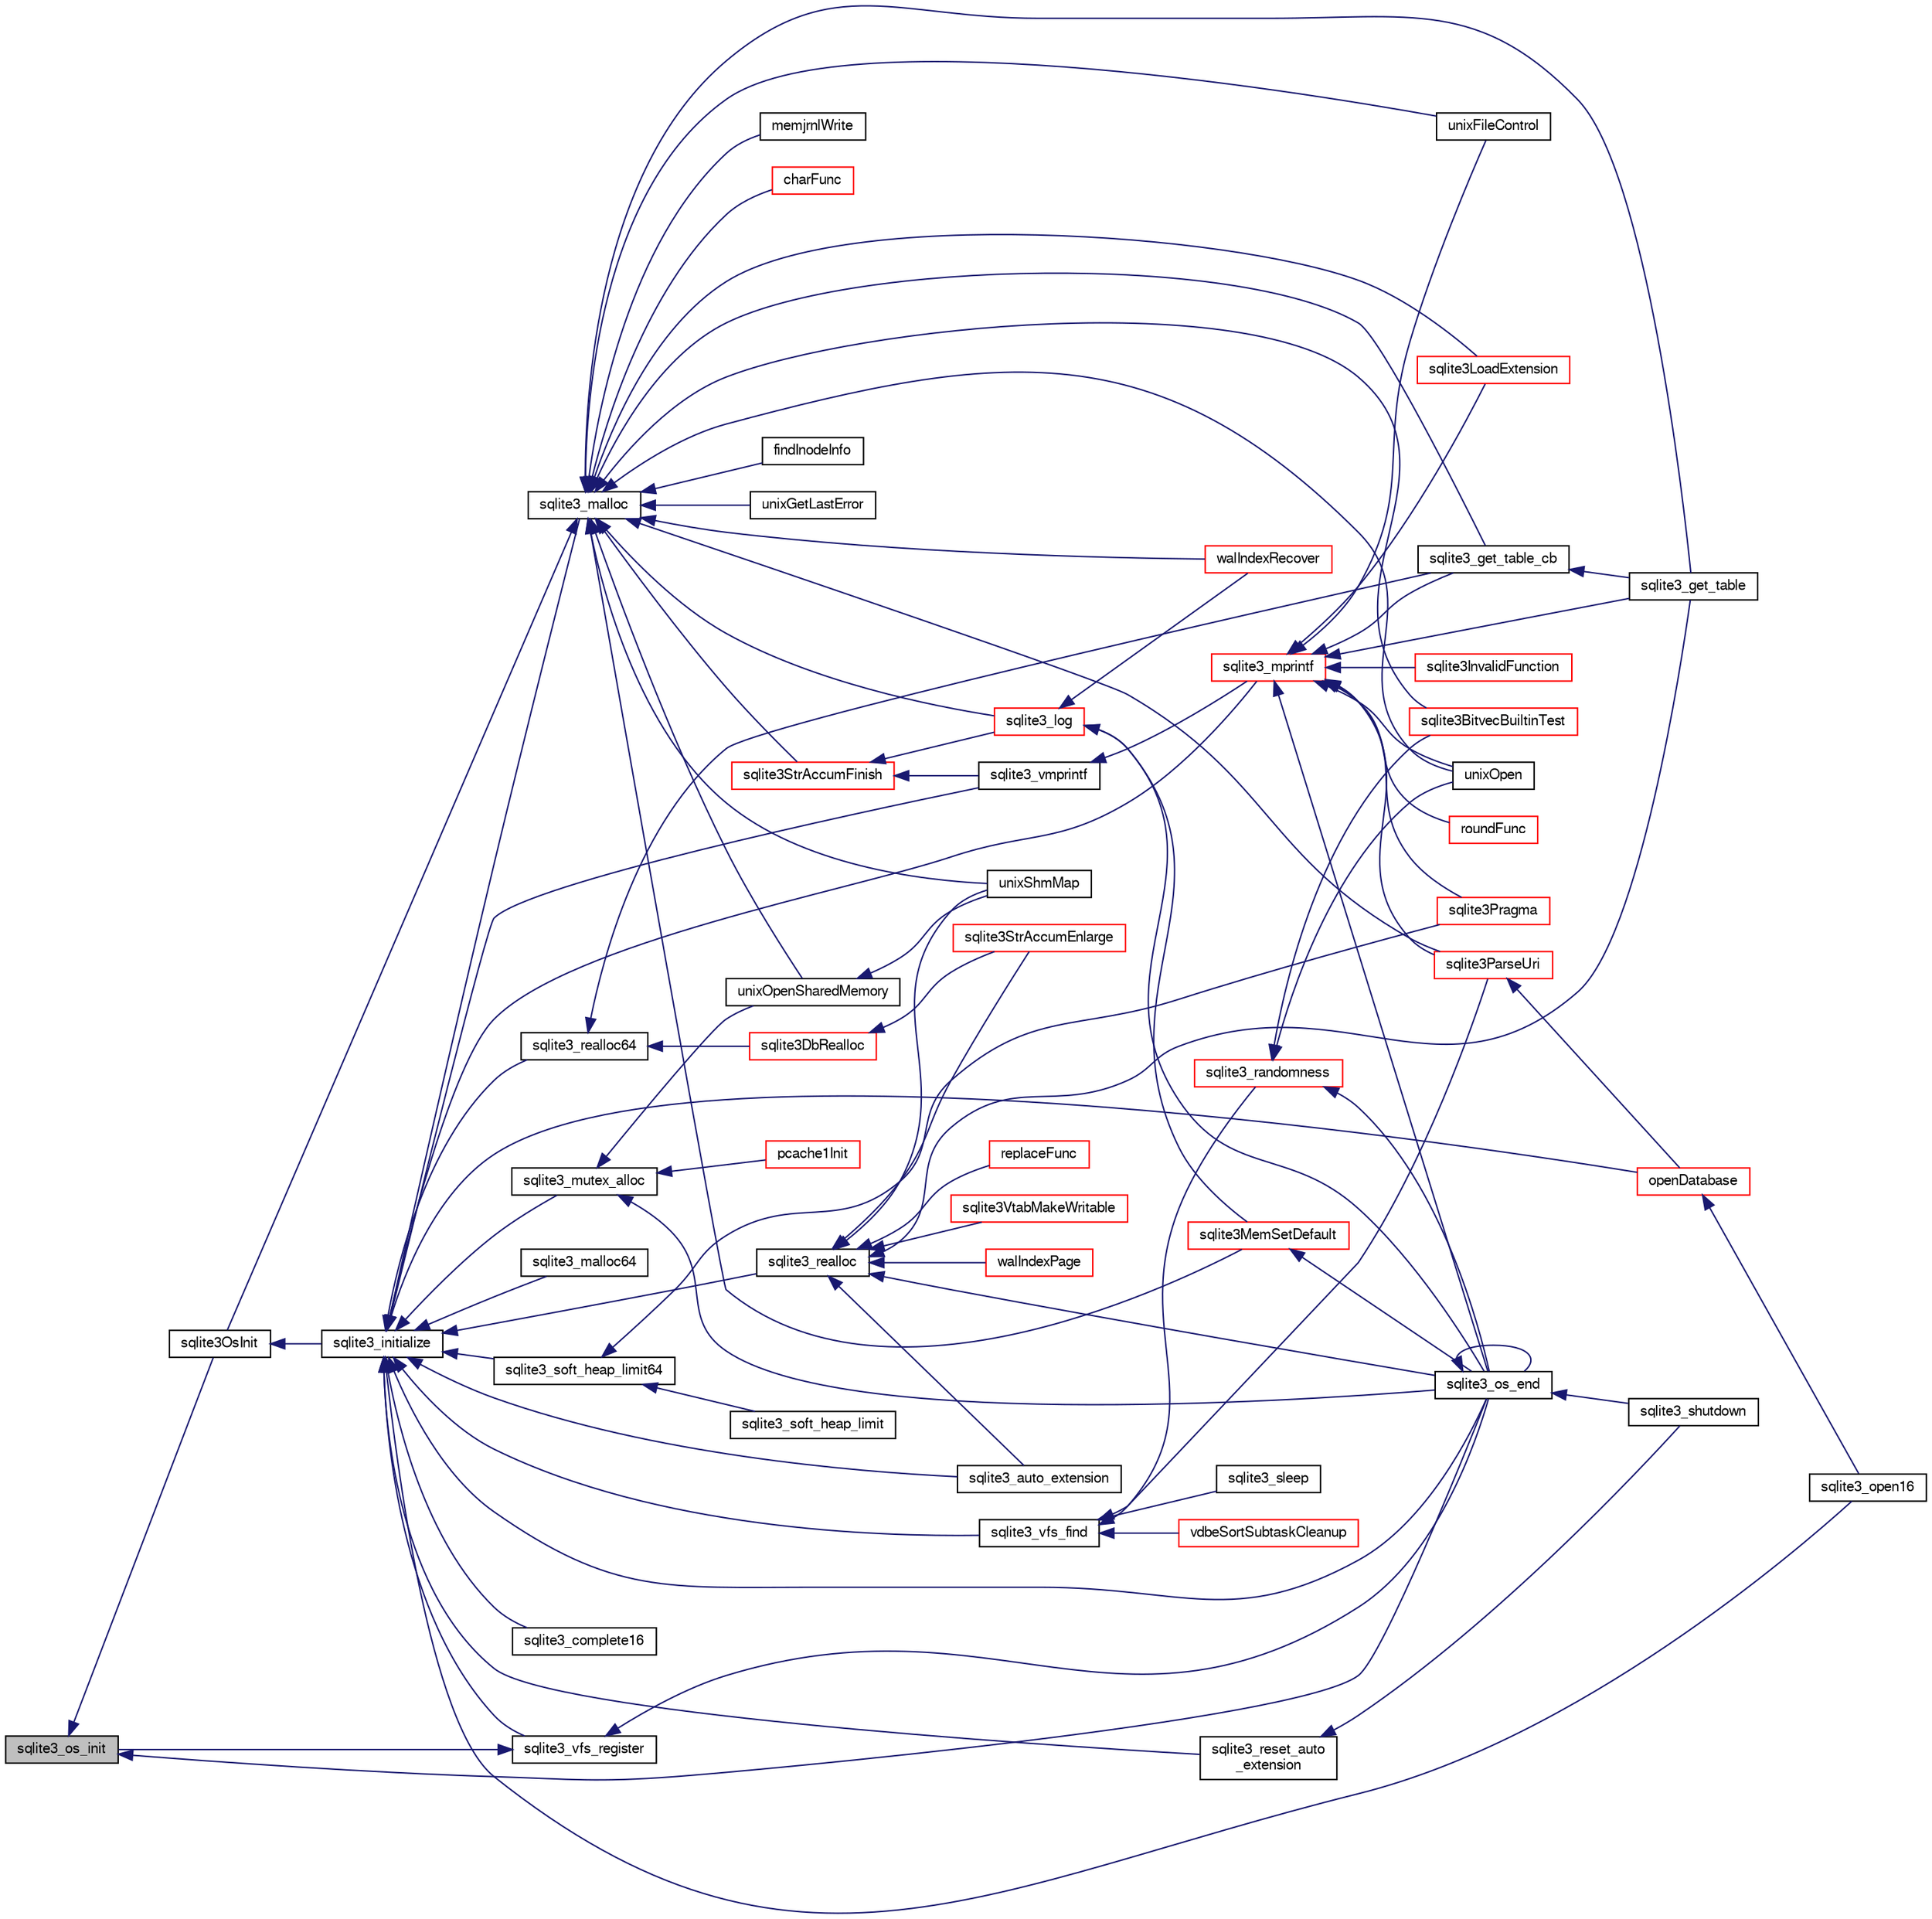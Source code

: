 digraph "sqlite3_os_init"
{
  edge [fontname="FreeSans",fontsize="10",labelfontname="FreeSans",labelfontsize="10"];
  node [fontname="FreeSans",fontsize="10",shape=record];
  rankdir="LR";
  Node53038 [label="sqlite3_os_init",height=0.2,width=0.4,color="black", fillcolor="grey75", style="filled", fontcolor="black"];
  Node53038 -> Node53039 [dir="back",color="midnightblue",fontsize="10",style="solid",fontname="FreeSans"];
  Node53039 [label="sqlite3OsInit",height=0.2,width=0.4,color="black", fillcolor="white", style="filled",URL="$sqlite3_8c.html#afeaa886fe1ca086a30fd278b1d069762"];
  Node53039 -> Node53040 [dir="back",color="midnightblue",fontsize="10",style="solid",fontname="FreeSans"];
  Node53040 [label="sqlite3_initialize",height=0.2,width=0.4,color="black", fillcolor="white", style="filled",URL="$sqlite3_8h.html#ab0c0ee2d5d4cf8b28e9572296a8861df"];
  Node53040 -> Node53041 [dir="back",color="midnightblue",fontsize="10",style="solid",fontname="FreeSans"];
  Node53041 [label="sqlite3_vfs_find",height=0.2,width=0.4,color="black", fillcolor="white", style="filled",URL="$sqlite3_8h.html#ac201a26de3dfa1d6deb8069eb8d95627"];
  Node53041 -> Node53042 [dir="back",color="midnightblue",fontsize="10",style="solid",fontname="FreeSans"];
  Node53042 [label="sqlite3_randomness",height=0.2,width=0.4,color="red", fillcolor="white", style="filled",URL="$sqlite3_8h.html#aa452ad88657d4606e137b09c4e9315c7"];
  Node53042 -> Node53046 [dir="back",color="midnightblue",fontsize="10",style="solid",fontname="FreeSans"];
  Node53046 [label="unixOpen",height=0.2,width=0.4,color="black", fillcolor="white", style="filled",URL="$sqlite3_8c.html#a8ed5efc47b6e14f7805cd1bb9b215775"];
  Node53042 -> Node53047 [dir="back",color="midnightblue",fontsize="10",style="solid",fontname="FreeSans"];
  Node53047 [label="sqlite3_os_end",height=0.2,width=0.4,color="black", fillcolor="white", style="filled",URL="$sqlite3_8h.html#a2288c95881ecca13d994e42b6a958906"];
  Node53047 -> Node53047 [dir="back",color="midnightblue",fontsize="10",style="solid",fontname="FreeSans"];
  Node53047 -> Node53048 [dir="back",color="midnightblue",fontsize="10",style="solid",fontname="FreeSans"];
  Node53048 [label="sqlite3_shutdown",height=0.2,width=0.4,color="black", fillcolor="white", style="filled",URL="$sqlite3_8h.html#aeaf9947fe863ba3d3aca061475e3af2e"];
  Node53042 -> Node53049 [dir="back",color="midnightblue",fontsize="10",style="solid",fontname="FreeSans"];
  Node53049 [label="sqlite3BitvecBuiltinTest",height=0.2,width=0.4,color="red", fillcolor="white", style="filled",URL="$sqlite3_8c.html#a9b4e3e921ce1ede6f10a9106c034ff9b"];
  Node53041 -> Node53446 [dir="back",color="midnightblue",fontsize="10",style="solid",fontname="FreeSans"];
  Node53446 [label="vdbeSortSubtaskCleanup",height=0.2,width=0.4,color="red", fillcolor="white", style="filled",URL="$sqlite3_8c.html#abc8ce4c3ef58cc10f5b27642aab32b30"];
  Node53041 -> Node53449 [dir="back",color="midnightblue",fontsize="10",style="solid",fontname="FreeSans"];
  Node53449 [label="sqlite3ParseUri",height=0.2,width=0.4,color="red", fillcolor="white", style="filled",URL="$sqlite3_8c.html#aaa912f29a67460d8b2186c97056e8767"];
  Node53449 -> Node53291 [dir="back",color="midnightblue",fontsize="10",style="solid",fontname="FreeSans"];
  Node53291 [label="openDatabase",height=0.2,width=0.4,color="red", fillcolor="white", style="filled",URL="$sqlite3_8c.html#a6a9c3bc3a64234e863413f41db473758"];
  Node53291 -> Node53294 [dir="back",color="midnightblue",fontsize="10",style="solid",fontname="FreeSans"];
  Node53294 [label="sqlite3_open16",height=0.2,width=0.4,color="black", fillcolor="white", style="filled",URL="$sqlite3_8h.html#adbc401bb96713f32e553db32f6f3ca33"];
  Node53041 -> Node53450 [dir="back",color="midnightblue",fontsize="10",style="solid",fontname="FreeSans"];
  Node53450 [label="sqlite3_sleep",height=0.2,width=0.4,color="black", fillcolor="white", style="filled",URL="$sqlite3_8h.html#ad0c133ddbbecb6433f3c6ebef8966efa"];
  Node53040 -> Node53451 [dir="back",color="midnightblue",fontsize="10",style="solid",fontname="FreeSans"];
  Node53451 [label="sqlite3_vfs_register",height=0.2,width=0.4,color="black", fillcolor="white", style="filled",URL="$sqlite3_8h.html#a7184b289ccd4c4c7200589137d88c4ae"];
  Node53451 -> Node53038 [dir="back",color="midnightblue",fontsize="10",style="solid",fontname="FreeSans"];
  Node53451 -> Node53047 [dir="back",color="midnightblue",fontsize="10",style="solid",fontname="FreeSans"];
  Node53040 -> Node53452 [dir="back",color="midnightblue",fontsize="10",style="solid",fontname="FreeSans"];
  Node53452 [label="sqlite3_mutex_alloc",height=0.2,width=0.4,color="black", fillcolor="white", style="filled",URL="$sqlite3_8h.html#aa3f89418cd18e99596435c958b29b650"];
  Node53452 -> Node53453 [dir="back",color="midnightblue",fontsize="10",style="solid",fontname="FreeSans"];
  Node53453 [label="unixOpenSharedMemory",height=0.2,width=0.4,color="black", fillcolor="white", style="filled",URL="$sqlite3_8c.html#a30775afa2e08ca6ddc7853326afed7c7"];
  Node53453 -> Node53454 [dir="back",color="midnightblue",fontsize="10",style="solid",fontname="FreeSans"];
  Node53454 [label="unixShmMap",height=0.2,width=0.4,color="black", fillcolor="white", style="filled",URL="$sqlite3_8c.html#aeaa77f0ab08a4f4ee5f86e8c9727e974"];
  Node53452 -> Node53047 [dir="back",color="midnightblue",fontsize="10",style="solid",fontname="FreeSans"];
  Node53452 -> Node53455 [dir="back",color="midnightblue",fontsize="10",style="solid",fontname="FreeSans"];
  Node53455 [label="pcache1Init",height=0.2,width=0.4,color="red", fillcolor="white", style="filled",URL="$sqlite3_8c.html#a05e9c1daf3dd812db1d769b69b20e069"];
  Node53040 -> Node53525 [dir="back",color="midnightblue",fontsize="10",style="solid",fontname="FreeSans"];
  Node53525 [label="sqlite3_soft_heap_limit64",height=0.2,width=0.4,color="black", fillcolor="white", style="filled",URL="$sqlite3_8h.html#ab37b3a4d1652e3acb2c43d1252e6b852"];
  Node53525 -> Node53526 [dir="back",color="midnightblue",fontsize="10",style="solid",fontname="FreeSans"];
  Node53526 [label="sqlite3_soft_heap_limit",height=0.2,width=0.4,color="black", fillcolor="white", style="filled",URL="$sqlite3_8h.html#a18c3472581de3072201723e798524fdc"];
  Node53525 -> Node53134 [dir="back",color="midnightblue",fontsize="10",style="solid",fontname="FreeSans"];
  Node53134 [label="sqlite3Pragma",height=0.2,width=0.4,color="red", fillcolor="white", style="filled",URL="$sqlite3_8c.html#a111391370f58f8e6a6eca51fd34d62ed"];
  Node53040 -> Node53527 [dir="back",color="midnightblue",fontsize="10",style="solid",fontname="FreeSans"];
  Node53527 [label="sqlite3_malloc",height=0.2,width=0.4,color="black", fillcolor="white", style="filled",URL="$sqlite3_8h.html#a510e31845345737f17d86ce0b2328356"];
  Node53527 -> Node53039 [dir="back",color="midnightblue",fontsize="10",style="solid",fontname="FreeSans"];
  Node53527 -> Node53523 [dir="back",color="midnightblue",fontsize="10",style="solid",fontname="FreeSans"];
  Node53523 [label="sqlite3MemSetDefault",height=0.2,width=0.4,color="red", fillcolor="white", style="filled",URL="$sqlite3_8c.html#a162fbfd727e92c5f8f72625b5ff62549"];
  Node53523 -> Node53047 [dir="back",color="midnightblue",fontsize="10",style="solid",fontname="FreeSans"];
  Node53527 -> Node53528 [dir="back",color="midnightblue",fontsize="10",style="solid",fontname="FreeSans"];
  Node53528 [label="sqlite3StrAccumFinish",height=0.2,width=0.4,color="red", fillcolor="white", style="filled",URL="$sqlite3_8c.html#adb7f26b10ac1b847db6f000ef4c2e2ba"];
  Node53528 -> Node53602 [dir="back",color="midnightblue",fontsize="10",style="solid",fontname="FreeSans"];
  Node53602 [label="sqlite3_vmprintf",height=0.2,width=0.4,color="black", fillcolor="white", style="filled",URL="$sqlite3_8h.html#ac240de67ddf003828f16a6d9dd3fa3ca"];
  Node53602 -> Node53603 [dir="back",color="midnightblue",fontsize="10",style="solid",fontname="FreeSans"];
  Node53603 [label="sqlite3_mprintf",height=0.2,width=0.4,color="red", fillcolor="white", style="filled",URL="$sqlite3_8h.html#a9533933e57f7ccbb48c32041ce3a8862"];
  Node53603 -> Node53045 [dir="back",color="midnightblue",fontsize="10",style="solid",fontname="FreeSans"];
  Node53045 [label="unixFileControl",height=0.2,width=0.4,color="black", fillcolor="white", style="filled",URL="$sqlite3_8c.html#ad71f213fa385cc58f307cefd953c03ae"];
  Node53603 -> Node53046 [dir="back",color="midnightblue",fontsize="10",style="solid",fontname="FreeSans"];
  Node53603 -> Node53047 [dir="back",color="midnightblue",fontsize="10",style="solid",fontname="FreeSans"];
  Node53603 -> Node53604 [dir="back",color="midnightblue",fontsize="10",style="solid",fontname="FreeSans"];
  Node53604 [label="sqlite3InvalidFunction",height=0.2,width=0.4,color="red", fillcolor="white", style="filled",URL="$sqlite3_8c.html#af6025be1f4733eabe60702a187c97da9"];
  Node53603 -> Node53605 [dir="back",color="midnightblue",fontsize="10",style="solid",fontname="FreeSans"];
  Node53605 [label="roundFunc",height=0.2,width=0.4,color="red", fillcolor="white", style="filled",URL="$sqlite3_8c.html#a8c444ba254edc27891111b76e7ba85e7"];
  Node53603 -> Node53606 [dir="back",color="midnightblue",fontsize="10",style="solid",fontname="FreeSans"];
  Node53606 [label="sqlite3LoadExtension",height=0.2,width=0.4,color="red", fillcolor="white", style="filled",URL="$sqlite3_8c.html#a3b46232455de4779a67c63b2c9004245"];
  Node53603 -> Node53134 [dir="back",color="midnightblue",fontsize="10",style="solid",fontname="FreeSans"];
  Node53603 -> Node53609 [dir="back",color="midnightblue",fontsize="10",style="solid",fontname="FreeSans"];
  Node53609 [label="sqlite3_get_table_cb",height=0.2,width=0.4,color="black", fillcolor="white", style="filled",URL="$sqlite3_8c.html#a1dbaba1b543953c0dade97357c5866b1"];
  Node53609 -> Node53250 [dir="back",color="midnightblue",fontsize="10",style="solid",fontname="FreeSans"];
  Node53250 [label="sqlite3_get_table",height=0.2,width=0.4,color="black", fillcolor="white", style="filled",URL="$sqlite3_8h.html#a5effeac4e12df57beaa35c5be1f61579"];
  Node53603 -> Node53250 [dir="back",color="midnightblue",fontsize="10",style="solid",fontname="FreeSans"];
  Node53603 -> Node53449 [dir="back",color="midnightblue",fontsize="10",style="solid",fontname="FreeSans"];
  Node53528 -> Node53713 [dir="back",color="midnightblue",fontsize="10",style="solid",fontname="FreeSans"];
  Node53713 [label="sqlite3_log",height=0.2,width=0.4,color="red", fillcolor="white", style="filled",URL="$sqlite3_8h.html#a298c9699bf9c143662c6b1fec4b2dc3b"];
  Node53713 -> Node53523 [dir="back",color="midnightblue",fontsize="10",style="solid",fontname="FreeSans"];
  Node53713 -> Node53047 [dir="back",color="midnightblue",fontsize="10",style="solid",fontname="FreeSans"];
  Node53713 -> Node53641 [dir="back",color="midnightblue",fontsize="10",style="solid",fontname="FreeSans"];
  Node53641 [label="walIndexRecover",height=0.2,width=0.4,color="red", fillcolor="white", style="filled",URL="$sqlite3_8c.html#ab4ee99f3710323acbeb6c495dd18d205"];
  Node53527 -> Node53713 [dir="back",color="midnightblue",fontsize="10",style="solid",fontname="FreeSans"];
  Node53527 -> Node53792 [dir="back",color="midnightblue",fontsize="10",style="solid",fontname="FreeSans"];
  Node53792 [label="findInodeInfo",height=0.2,width=0.4,color="black", fillcolor="white", style="filled",URL="$sqlite3_8c.html#ac92c39062e69a79c4a62dfd55242c782"];
  Node53527 -> Node53045 [dir="back",color="midnightblue",fontsize="10",style="solid",fontname="FreeSans"];
  Node53527 -> Node53453 [dir="back",color="midnightblue",fontsize="10",style="solid",fontname="FreeSans"];
  Node53527 -> Node53454 [dir="back",color="midnightblue",fontsize="10",style="solid",fontname="FreeSans"];
  Node53527 -> Node53046 [dir="back",color="midnightblue",fontsize="10",style="solid",fontname="FreeSans"];
  Node53527 -> Node53624 [dir="back",color="midnightblue",fontsize="10",style="solid",fontname="FreeSans"];
  Node53624 [label="unixGetLastError",height=0.2,width=0.4,color="black", fillcolor="white", style="filled",URL="$sqlite3_8c.html#aed1e42f49d74b419c3c85b559dd61240"];
  Node53527 -> Node53049 [dir="back",color="midnightblue",fontsize="10",style="solid",fontname="FreeSans"];
  Node53527 -> Node53641 [dir="back",color="midnightblue",fontsize="10",style="solid",fontname="FreeSans"];
  Node53527 -> Node53793 [dir="back",color="midnightblue",fontsize="10",style="solid",fontname="FreeSans"];
  Node53793 [label="memjrnlWrite",height=0.2,width=0.4,color="black", fillcolor="white", style="filled",URL="$sqlite3_8c.html#af8bd7d5d7eafce5542f8de300a120c47"];
  Node53527 -> Node53794 [dir="back",color="midnightblue",fontsize="10",style="solid",fontname="FreeSans"];
  Node53794 [label="charFunc",height=0.2,width=0.4,color="red", fillcolor="white", style="filled",URL="$sqlite3_8c.html#ab9b72ce47fcea3c3b92e816435a0fd91"];
  Node53527 -> Node53606 [dir="back",color="midnightblue",fontsize="10",style="solid",fontname="FreeSans"];
  Node53527 -> Node53609 [dir="back",color="midnightblue",fontsize="10",style="solid",fontname="FreeSans"];
  Node53527 -> Node53250 [dir="back",color="midnightblue",fontsize="10",style="solid",fontname="FreeSans"];
  Node53527 -> Node53449 [dir="back",color="midnightblue",fontsize="10",style="solid",fontname="FreeSans"];
  Node53040 -> Node53795 [dir="back",color="midnightblue",fontsize="10",style="solid",fontname="FreeSans"];
  Node53795 [label="sqlite3_malloc64",height=0.2,width=0.4,color="black", fillcolor="white", style="filled",URL="$sqlite3_8h.html#a12b7ee85e539ea28c130c5c75b96a82a"];
  Node53040 -> Node53796 [dir="back",color="midnightblue",fontsize="10",style="solid",fontname="FreeSans"];
  Node53796 [label="sqlite3_realloc",height=0.2,width=0.4,color="black", fillcolor="white", style="filled",URL="$sqlite3_8h.html#a627f0eeface58024ef47403d8cc76b35"];
  Node53796 -> Node53797 [dir="back",color="midnightblue",fontsize="10",style="solid",fontname="FreeSans"];
  Node53797 [label="sqlite3StrAccumEnlarge",height=0.2,width=0.4,color="red", fillcolor="white", style="filled",URL="$sqlite3_8c.html#a38976500a97c69d65086eeccca82dd96"];
  Node53796 -> Node53454 [dir="back",color="midnightblue",fontsize="10",style="solid",fontname="FreeSans"];
  Node53796 -> Node53047 [dir="back",color="midnightblue",fontsize="10",style="solid",fontname="FreeSans"];
  Node53796 -> Node53803 [dir="back",color="midnightblue",fontsize="10",style="solid",fontname="FreeSans"];
  Node53803 [label="walIndexPage",height=0.2,width=0.4,color="red", fillcolor="white", style="filled",URL="$sqlite3_8c.html#affd3251fd1aa1218170d421177256e24"];
  Node53796 -> Node53666 [dir="back",color="midnightblue",fontsize="10",style="solid",fontname="FreeSans"];
  Node53666 [label="replaceFunc",height=0.2,width=0.4,color="red", fillcolor="white", style="filled",URL="$sqlite3_8c.html#a752b98a7c55d204c397a4902b49b1ce4"];
  Node53796 -> Node53812 [dir="back",color="midnightblue",fontsize="10",style="solid",fontname="FreeSans"];
  Node53812 [label="sqlite3_auto_extension",height=0.2,width=0.4,color="black", fillcolor="white", style="filled",URL="$sqlite3_8h.html#a85a95b45e94f6bcd52aa39b6acdb36d7"];
  Node53796 -> Node53250 [dir="back",color="midnightblue",fontsize="10",style="solid",fontname="FreeSans"];
  Node53796 -> Node53813 [dir="back",color="midnightblue",fontsize="10",style="solid",fontname="FreeSans"];
  Node53813 [label="sqlite3VtabMakeWritable",height=0.2,width=0.4,color="red", fillcolor="white", style="filled",URL="$sqlite3_8c.html#a58c646608238d2619371c3e8b6bc0d86"];
  Node53040 -> Node53814 [dir="back",color="midnightblue",fontsize="10",style="solid",fontname="FreeSans"];
  Node53814 [label="sqlite3_realloc64",height=0.2,width=0.4,color="black", fillcolor="white", style="filled",URL="$sqlite3_8h.html#afe88c85e9f864a3fd92941cad197245d"];
  Node53814 -> Node53815 [dir="back",color="midnightblue",fontsize="10",style="solid",fontname="FreeSans"];
  Node53815 [label="sqlite3DbRealloc",height=0.2,width=0.4,color="red", fillcolor="white", style="filled",URL="$sqlite3_8c.html#ae028f4902a9d29bcaf310ff289ee87dc"];
  Node53815 -> Node53797 [dir="back",color="midnightblue",fontsize="10",style="solid",fontname="FreeSans"];
  Node53814 -> Node53609 [dir="back",color="midnightblue",fontsize="10",style="solid",fontname="FreeSans"];
  Node53040 -> Node53602 [dir="back",color="midnightblue",fontsize="10",style="solid",fontname="FreeSans"];
  Node53040 -> Node53603 [dir="back",color="midnightblue",fontsize="10",style="solid",fontname="FreeSans"];
  Node53040 -> Node53047 [dir="back",color="midnightblue",fontsize="10",style="solid",fontname="FreeSans"];
  Node53040 -> Node53812 [dir="back",color="midnightblue",fontsize="10",style="solid",fontname="FreeSans"];
  Node53040 -> Node53914 [dir="back",color="midnightblue",fontsize="10",style="solid",fontname="FreeSans"];
  Node53914 [label="sqlite3_reset_auto\l_extension",height=0.2,width=0.4,color="black", fillcolor="white", style="filled",URL="$sqlite3_8h.html#ac33f4064ae6690cada7bdc89e8153ffc"];
  Node53914 -> Node53048 [dir="back",color="midnightblue",fontsize="10",style="solid",fontname="FreeSans"];
  Node53040 -> Node53779 [dir="back",color="midnightblue",fontsize="10",style="solid",fontname="FreeSans"];
  Node53779 [label="sqlite3_complete16",height=0.2,width=0.4,color="black", fillcolor="white", style="filled",URL="$sqlite3_8h.html#a3260341c2ef82787acca48414a1d03a1"];
  Node53040 -> Node53291 [dir="back",color="midnightblue",fontsize="10",style="solid",fontname="FreeSans"];
  Node53040 -> Node53294 [dir="back",color="midnightblue",fontsize="10",style="solid",fontname="FreeSans"];
  Node53038 -> Node53047 [dir="back",color="midnightblue",fontsize="10",style="solid",fontname="FreeSans"];
}
